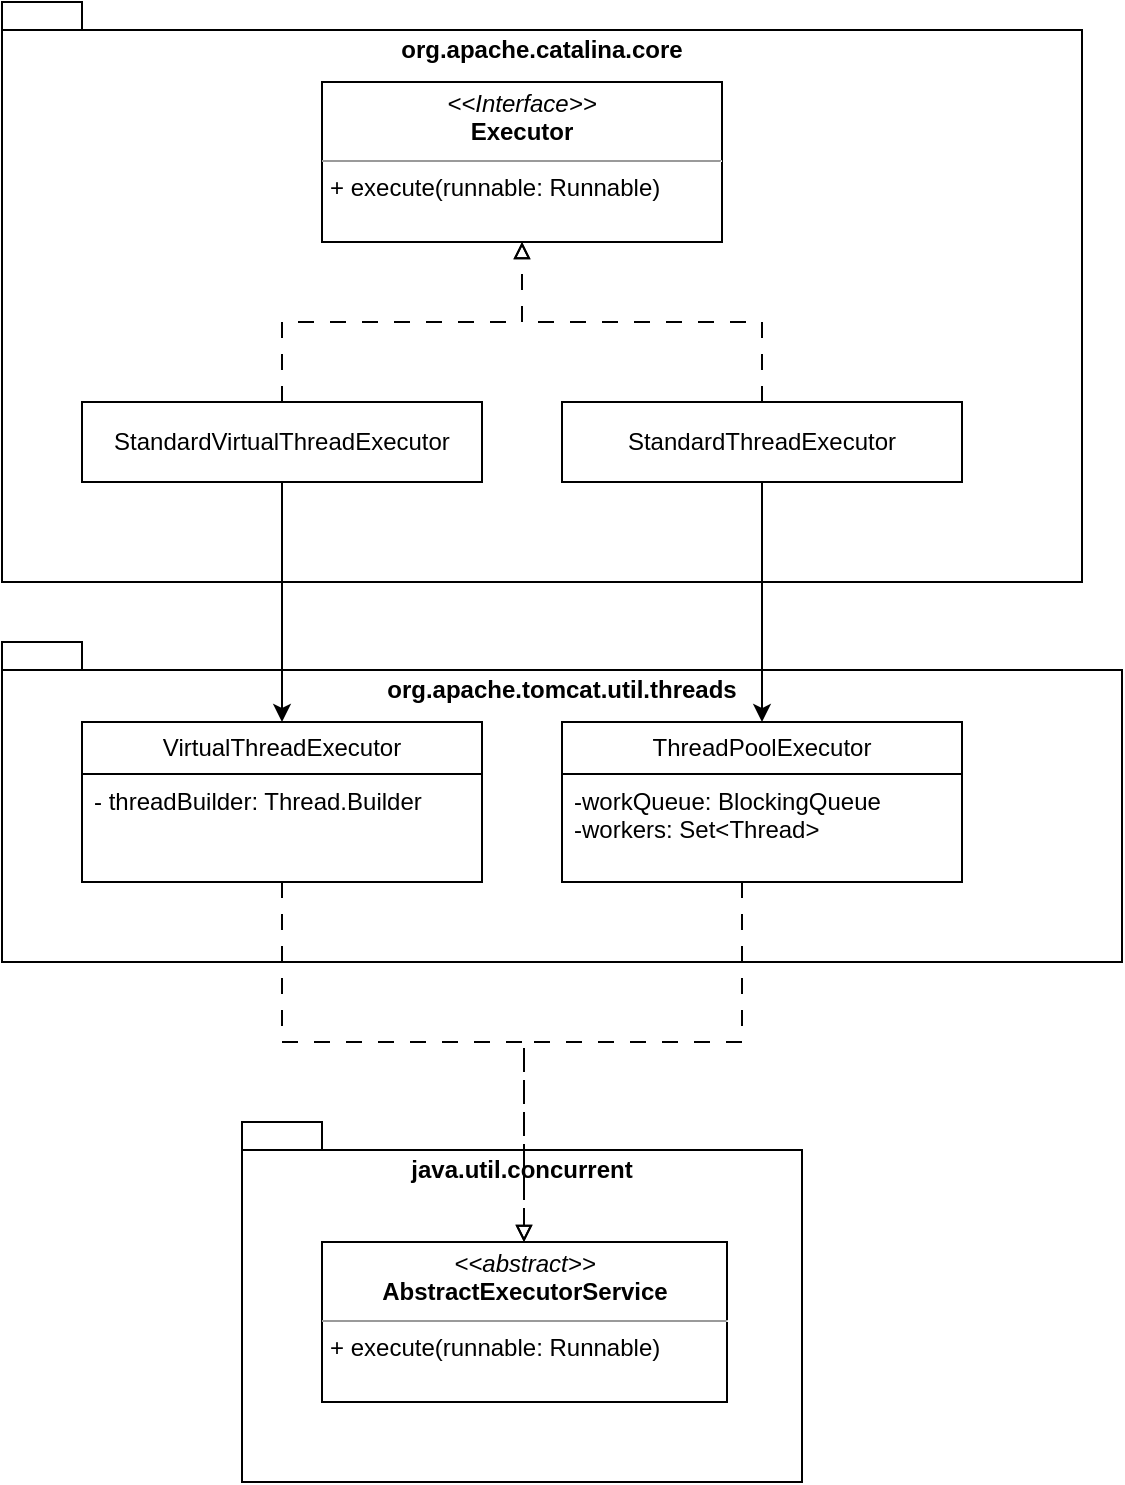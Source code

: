 <mxfile version="22.1.18" type="device">
  <diagram name="Page-1" id="KB8BvCnyQ-29_4Z_fe-B">
    <mxGraphModel dx="782" dy="1118" grid="1" gridSize="10" guides="1" tooltips="1" connect="1" arrows="1" fold="1" page="1" pageScale="1" pageWidth="827" pageHeight="1169" math="0" shadow="0">
      <root>
        <mxCell id="0" />
        <mxCell id="1" parent="0" />
        <mxCell id="O4fw5JElKIW0x6O_YH6Z-18" value="org.apache.tomcat.util.threads" style="shape=folder;fontStyle=1;spacingTop=10;tabWidth=40;tabHeight=14;tabPosition=left;html=1;whiteSpace=wrap;verticalAlign=top;" vertex="1" parent="1">
          <mxGeometry x="80" y="360" width="560" height="160" as="geometry" />
        </mxCell>
        <mxCell id="O4fw5JElKIW0x6O_YH6Z-15" value="org.apache.catalina.core" style="shape=folder;fontStyle=1;spacingTop=10;tabWidth=40;tabHeight=14;tabPosition=left;html=1;whiteSpace=wrap;verticalAlign=top;" vertex="1" parent="1">
          <mxGeometry x="80" y="40" width="540" height="290" as="geometry" />
        </mxCell>
        <mxCell id="O4fw5JElKIW0x6O_YH6Z-1" value="&lt;p style=&quot;margin:0px;margin-top:4px;text-align:center;&quot;&gt;&lt;i&gt;&amp;lt;&amp;lt;Interface&amp;gt;&amp;gt;&lt;/i&gt;&lt;br&gt;&lt;b&gt;Executor&lt;/b&gt;&lt;/p&gt;&lt;hr size=&quot;1&quot;&gt;&lt;p style=&quot;margin:0px;margin-left:4px;&quot;&gt;&lt;/p&gt;&lt;p style=&quot;margin:0px;margin-left:4px;&quot;&gt;+ execute(runnable: Runnable)&lt;/p&gt;" style="verticalAlign=top;align=left;overflow=fill;fontSize=12;fontFamily=Helvetica;html=1;whiteSpace=wrap;" vertex="1" parent="1">
          <mxGeometry x="240" y="80" width="200" height="80" as="geometry" />
        </mxCell>
        <mxCell id="O4fw5JElKIW0x6O_YH6Z-4" style="edgeStyle=orthogonalEdgeStyle;rounded=0;orthogonalLoop=1;jettySize=auto;html=1;dashed=1;endArrow=block;endFill=0;dashPattern=8 8;" edge="1" parent="1" source="O4fw5JElKIW0x6O_YH6Z-2" target="O4fw5JElKIW0x6O_YH6Z-1">
          <mxGeometry relative="1" as="geometry" />
        </mxCell>
        <mxCell id="O4fw5JElKIW0x6O_YH6Z-11" style="edgeStyle=orthogonalEdgeStyle;rounded=0;orthogonalLoop=1;jettySize=auto;html=1;" edge="1" parent="1" source="O4fw5JElKIW0x6O_YH6Z-2" target="O4fw5JElKIW0x6O_YH6Z-6">
          <mxGeometry relative="1" as="geometry" />
        </mxCell>
        <mxCell id="O4fw5JElKIW0x6O_YH6Z-2" value="StandardVirtualThreadExecutor" style="html=1;whiteSpace=wrap;" vertex="1" parent="1">
          <mxGeometry x="120" y="240" width="200" height="40" as="geometry" />
        </mxCell>
        <mxCell id="O4fw5JElKIW0x6O_YH6Z-5" style="edgeStyle=orthogonalEdgeStyle;rounded=0;orthogonalLoop=1;jettySize=auto;html=1;dashed=1;dashPattern=8 8;endArrow=block;endFill=0;" edge="1" parent="1" source="O4fw5JElKIW0x6O_YH6Z-3" target="O4fw5JElKIW0x6O_YH6Z-1">
          <mxGeometry relative="1" as="geometry" />
        </mxCell>
        <mxCell id="O4fw5JElKIW0x6O_YH6Z-14" style="edgeStyle=orthogonalEdgeStyle;rounded=0;orthogonalLoop=1;jettySize=auto;html=1;entryX=0.5;entryY=0;entryDx=0;entryDy=0;" edge="1" parent="1" source="O4fw5JElKIW0x6O_YH6Z-3" target="O4fw5JElKIW0x6O_YH6Z-12">
          <mxGeometry relative="1" as="geometry" />
        </mxCell>
        <mxCell id="O4fw5JElKIW0x6O_YH6Z-3" value="StandardThreadExecutor" style="html=1;whiteSpace=wrap;" vertex="1" parent="1">
          <mxGeometry x="360" y="240" width="200" height="40" as="geometry" />
        </mxCell>
        <mxCell id="O4fw5JElKIW0x6O_YH6Z-6" value="VirtualThreadExecutor" style="swimlane;fontStyle=0;childLayout=stackLayout;horizontal=1;startSize=26;fillColor=none;horizontalStack=0;resizeParent=1;resizeParentMax=0;resizeLast=0;collapsible=1;marginBottom=0;whiteSpace=wrap;html=1;" vertex="1" parent="1">
          <mxGeometry x="120" y="400" width="200" height="80" as="geometry" />
        </mxCell>
        <mxCell id="O4fw5JElKIW0x6O_YH6Z-7" value="- threadBuilder: Thread.Builder" style="text;strokeColor=none;fillColor=none;align=left;verticalAlign=top;spacingLeft=4;spacingRight=4;overflow=hidden;rotatable=0;points=[[0,0.5],[1,0.5]];portConstraint=eastwest;whiteSpace=wrap;html=1;" vertex="1" parent="O4fw5JElKIW0x6O_YH6Z-6">
          <mxGeometry y="26" width="200" height="54" as="geometry" />
        </mxCell>
        <mxCell id="O4fw5JElKIW0x6O_YH6Z-12" value="ThreadPoolExecutor" style="swimlane;fontStyle=0;childLayout=stackLayout;horizontal=1;startSize=26;fillColor=none;horizontalStack=0;resizeParent=1;resizeParentMax=0;resizeLast=0;collapsible=1;marginBottom=0;whiteSpace=wrap;html=1;" vertex="1" parent="1">
          <mxGeometry x="360" y="400" width="200" height="80" as="geometry" />
        </mxCell>
        <mxCell id="O4fw5JElKIW0x6O_YH6Z-13" value="-workQueue: BlockingQueue&lt;br&gt;-workers: Set&amp;lt;Thread&amp;gt;" style="text;strokeColor=none;fillColor=none;align=left;verticalAlign=top;spacingLeft=4;spacingRight=4;overflow=hidden;rotatable=0;points=[[0,0.5],[1,0.5]];portConstraint=eastwest;whiteSpace=wrap;html=1;" vertex="1" parent="O4fw5JElKIW0x6O_YH6Z-12">
          <mxGeometry y="26" width="200" height="54" as="geometry" />
        </mxCell>
        <mxCell id="O4fw5JElKIW0x6O_YH6Z-16" value="java.util.concurrent" style="shape=folder;fontStyle=1;spacingTop=10;tabWidth=40;tabHeight=14;tabPosition=left;html=1;whiteSpace=wrap;verticalAlign=top;" vertex="1" parent="1">
          <mxGeometry x="200" y="600" width="280" height="180" as="geometry" />
        </mxCell>
        <mxCell id="O4fw5JElKIW0x6O_YH6Z-17" value="&lt;p style=&quot;margin:0px;margin-top:4px;text-align:center;&quot;&gt;&lt;i&gt;&amp;lt;&amp;lt;abstract&amp;gt;&amp;gt;&lt;/i&gt;&lt;br&gt;&lt;b&gt;AbstractExecutorService&lt;/b&gt;&lt;/p&gt;&lt;hr size=&quot;1&quot;&gt;&lt;p style=&quot;margin:0px;margin-left:4px;&quot;&gt;&lt;/p&gt;&lt;p style=&quot;margin:0px;margin-left:4px;&quot;&gt;+ execute(runnable: Runnable)&lt;/p&gt;" style="verticalAlign=top;align=left;overflow=fill;fontSize=12;fontFamily=Helvetica;html=1;whiteSpace=wrap;" vertex="1" parent="1">
          <mxGeometry x="240" y="660" width="202.5" height="80" as="geometry" />
        </mxCell>
        <mxCell id="O4fw5JElKIW0x6O_YH6Z-20" style="edgeStyle=orthogonalEdgeStyle;rounded=0;orthogonalLoop=1;jettySize=auto;html=1;dashed=1;endArrow=block;endFill=0;dashPattern=8 8;" edge="1" parent="1" source="O4fw5JElKIW0x6O_YH6Z-6" target="O4fw5JElKIW0x6O_YH6Z-17">
          <mxGeometry relative="1" as="geometry">
            <mxPoint x="230" y="250" as="sourcePoint" />
            <mxPoint x="350" y="170" as="targetPoint" />
            <Array as="points">
              <mxPoint x="220" y="560" />
              <mxPoint x="341" y="560" />
            </Array>
          </mxGeometry>
        </mxCell>
        <mxCell id="O4fw5JElKIW0x6O_YH6Z-22" style="edgeStyle=orthogonalEdgeStyle;rounded=0;orthogonalLoop=1;jettySize=auto;html=1;dashed=1;endArrow=block;endFill=0;dashPattern=8 8;" edge="1" parent="1" source="O4fw5JElKIW0x6O_YH6Z-13" target="O4fw5JElKIW0x6O_YH6Z-17">
          <mxGeometry relative="1" as="geometry">
            <mxPoint x="230" y="462" as="sourcePoint" />
            <mxPoint x="351" y="630" as="targetPoint" />
            <Array as="points">
              <mxPoint x="450" y="560" />
              <mxPoint x="341" y="560" />
            </Array>
          </mxGeometry>
        </mxCell>
      </root>
    </mxGraphModel>
  </diagram>
</mxfile>
